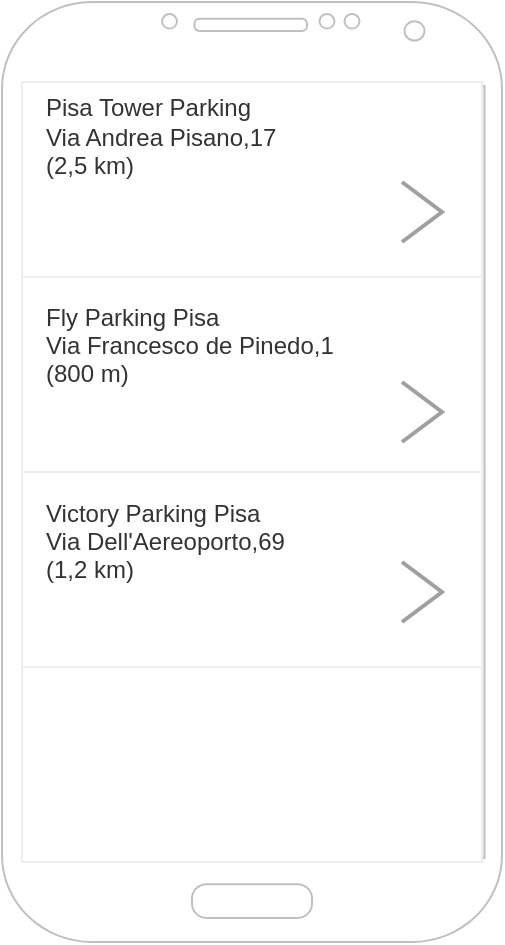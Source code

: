 <mxfile version="14.2.9" type="github">
  <diagram id="G0_A9WOw2u7-hBWH9CZr" name="Page-1">
    <mxGraphModel dx="782" dy="738" grid="1" gridSize="10" guides="1" tooltips="1" connect="1" arrows="1" fold="1" page="1" pageScale="1" pageWidth="827" pageHeight="1169" math="0" shadow="0">
      <root>
        <mxCell id="0" />
        <mxCell id="1" parent="0" />
        <mxCell id="3SH4TAP5Q59rE79UB9FN-1" value="" style="verticalLabelPosition=bottom;verticalAlign=top;html=1;shadow=0;dashed=0;strokeWidth=1;shape=mxgraph.android.phone2;strokeColor=#c0c0c0;" vertex="1" parent="1">
          <mxGeometry x="300" y="100" width="250" height="470" as="geometry" />
        </mxCell>
        <mxCell id="3SH4TAP5Q59rE79UB9FN-2" value="" style="strokeWidth=1;html=1;shadow=0;dashed=0;shape=mxgraph.android.rrect;rSize=0;strokeColor=#eeeeee;fillColor=#ffffff;gradientColor=none;" vertex="1" parent="1">
          <mxGeometry x="310" y="140" width="230" height="390" as="geometry" />
        </mxCell>
        <mxCell id="3SH4TAP5Q59rE79UB9FN-3" value="&lt;span style=&quot;font-size: 12px&quot;&gt;Pisa Tower Parking&lt;br&gt;Via Andrea Pisano,17&lt;br&gt;(2,5 km)&lt;br&gt;&lt;br&gt;&lt;br&gt;&lt;br&gt;&lt;/span&gt;" style="strokeColor=inherit;fillColor=inherit;gradientColor=inherit;strokeWidth=1;html=1;shadow=0;dashed=0;shape=mxgraph.android.rrect;rSize=0;align=left;spacingLeft=10;fontSize=8;fontColor=#333333;" vertex="1" parent="3SH4TAP5Q59rE79UB9FN-2">
          <mxGeometry width="230" height="97.5" as="geometry" />
        </mxCell>
        <mxCell id="3SH4TAP5Q59rE79UB9FN-4" value="&lt;font style=&quot;font-size: 12px&quot;&gt;Fly Parking Pisa&lt;br&gt;Via Francesco de Pinedo,1&lt;br&gt;(800 m)&lt;br&gt;&lt;br&gt;&lt;br&gt;&lt;/font&gt;" style="strokeColor=inherit;fillColor=inherit;gradientColor=inherit;strokeWidth=1;html=1;shadow=0;dashed=0;shape=mxgraph.android.rrect;rSize=0;align=left;spacingLeft=10;fontSize=8;fontColor=#333333;" vertex="1" parent="3SH4TAP5Q59rE79UB9FN-2">
          <mxGeometry y="97.5" width="230" height="97.5" as="geometry" />
        </mxCell>
        <mxCell id="3SH4TAP5Q59rE79UB9FN-7" value="" style="html=1;verticalLabelPosition=bottom;labelBackgroundColor=#ffffff;verticalAlign=top;shadow=0;dashed=0;strokeWidth=2;shape=mxgraph.ios7.misc.more;strokeColor=#a0a0a0;" vertex="1" parent="3SH4TAP5Q59rE79UB9FN-2">
          <mxGeometry x="190" y="50" width="20" height="30" as="geometry" />
        </mxCell>
        <mxCell id="3SH4TAP5Q59rE79UB9FN-9" value="" style="html=1;verticalLabelPosition=bottom;labelBackgroundColor=#ffffff;verticalAlign=top;shadow=0;dashed=0;strokeWidth=2;shape=mxgraph.ios7.misc.more;strokeColor=#a0a0a0;" vertex="1" parent="3SH4TAP5Q59rE79UB9FN-2">
          <mxGeometry x="190" y="150" width="20" height="30" as="geometry" />
        </mxCell>
        <mxCell id="3SH4TAP5Q59rE79UB9FN-11" value="&lt;font style=&quot;font-size: 12px&quot;&gt;Victory Parking Pisa&lt;br&gt;Via Dell&#39;Aereoporto,69&lt;br&gt;(1,2 km)&lt;br&gt;&lt;br&gt;&lt;br&gt;&lt;/font&gt;" style="strokeColor=inherit;fillColor=inherit;gradientColor=inherit;strokeWidth=1;html=1;shadow=0;dashed=0;shape=mxgraph.android.rrect;rSize=0;align=left;spacingLeft=10;fontSize=8;fontColor=#333333;" vertex="1" parent="3SH4TAP5Q59rE79UB9FN-2">
          <mxGeometry y="195" width="230" height="97.5" as="geometry" />
        </mxCell>
        <mxCell id="3SH4TAP5Q59rE79UB9FN-12" value="" style="html=1;verticalLabelPosition=bottom;labelBackgroundColor=#ffffff;verticalAlign=top;shadow=0;dashed=0;strokeWidth=2;shape=mxgraph.ios7.misc.more;strokeColor=#a0a0a0;" vertex="1" parent="3SH4TAP5Q59rE79UB9FN-2">
          <mxGeometry x="190" y="240" width="20" height="30" as="geometry" />
        </mxCell>
      </root>
    </mxGraphModel>
  </diagram>
</mxfile>
